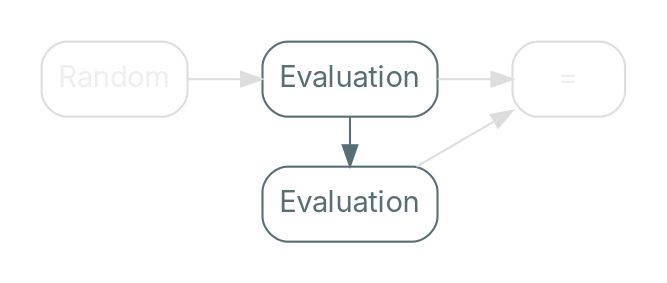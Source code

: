 digraph {
    bgcolor=transparent
    rankdir=LR

    // Default theme: enabled
    node[shape="rectangle" style="rounded,filled" color="#586E75" fillcolor="#ffffff" fontcolor="#586E75" fontname="Inter,Arial"]
    edge[color="#586E75" fontcolor="#000000" fontname="Inter,Arial" fontsize=11]

    subgraph cluster_0 {
        color=transparent
        Input[label="Random" color="#dddddd" fontcolor="#eeeeee"]
        Evaluation
        Analysis[label="=" color="#dddddd" fontcolor="#eeeeee"]
    }

    subgraph cluster_1 {
        color=transparent
        Invis[style=invis]
        Evaluation2[label="Evaluation"]
    }

    Input -> Invis[constraint=false style=invis]
    Invis -> Evaluation2[style=invis]

    Input -> Evaluation[color="#dddddd"]
    Evaluation -> Analysis[color="#dddddd"]
    Evaluation -> Evaluation2[constraint=false]
    Evaluation2 -> Analysis[color="#dddddd"]
}
